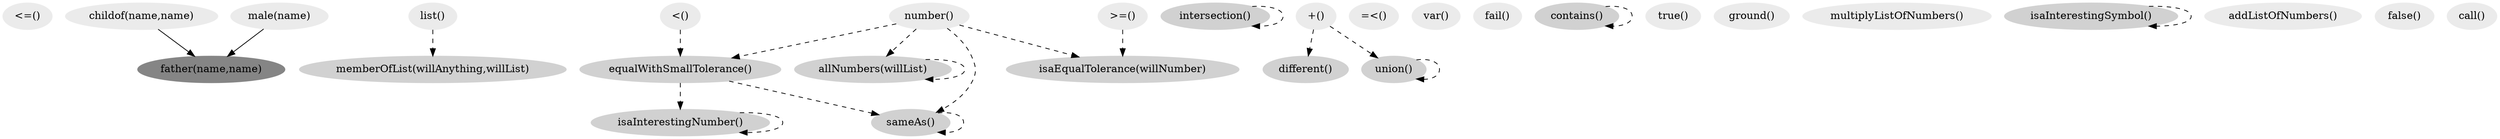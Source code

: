 digraph RDN{
0[style="filled" label="<=()" color="gray92"];
1[style="filled" label="childof(name,name)" color="gray92"];
2[style="filled" label="memberOfList(willAnything,willList)" color="gray82"];
8 -> 2[label="" style=dashed];
3[style="filled" label="number()" color="gray92"];
4[style="filled" label="intersection()" color="gray82"];
4 -> 4[label="" style=dashed];
5[style="filled" label="different()" color="gray82"];
21 -> 5[label="" style=dashed];
6[style="filled" label="=<()" color="gray92"];
7[style="filled" label="var()" color="gray92"];
8[style="filled" label="list()" color="gray92"];
9[style="filled" label="equalWithSmallTolerance()" color="gray82"];
14 -> 9[label="" style=dashed];
3 -> 9[label="" style=dashed];
10[style="filled" label="fail()" color="gray92"];
11[style="filled" label="contains()" color="gray82"];
11 -> 11[label="" style=dashed];
12[style="filled" label="true()" color="gray92"];
13[style="filled" label="ground()" color="gray92"];
14[style="filled" label="<()" color="gray92"];
15[style="filled" label="multiplyListOfNumbers()" color="gray92"];
16[style="filled" label="male(name)" color="gray92"];
17[style="filled" label=">=()" color="gray92"];
18[style="filled" label="allNumbers(willList)" color="gray82"];
3 -> 18[label="" style=dashed];
18 -> 18[label="" style=dashed];
19[style="filled" label="father(name,name)" color="gray52"];
1 -> 19[label="" style=solid];
16 -> 19[label="" style=solid];
20[style="filled" label="isaInterestingNumber()" color="gray82"];
20 -> 20[label="" style=dashed];
9 -> 20[label="" style=dashed];
21[style="filled" label="\+()" color="gray92"];
22[style="filled" label="isaInterestingSymbol()" color="gray82"];
22 -> 22[label="" style=dashed];
23[style="filled" label="isaEqualTolerance(willNumber)" color="gray82"];
17 -> 23[label="" style=dashed];
3 -> 23[label="" style=dashed];
24[style="filled" label="addListOfNumbers()" color="gray92"];
25[style="filled" label="false()" color="gray92"];
26[style="filled" label="union()" color="gray82"];
26 -> 26[label="" style=dashed];
21 -> 26[label="" style=dashed];
27[style="filled" label="call()" color="gray92"];
28[style="filled" label="sameAs()" color="gray82"];
3 -> 28[label="" style=dashed];
28 -> 28[label="" style=dashed];
9 -> 28[label="" style=dashed];
}
